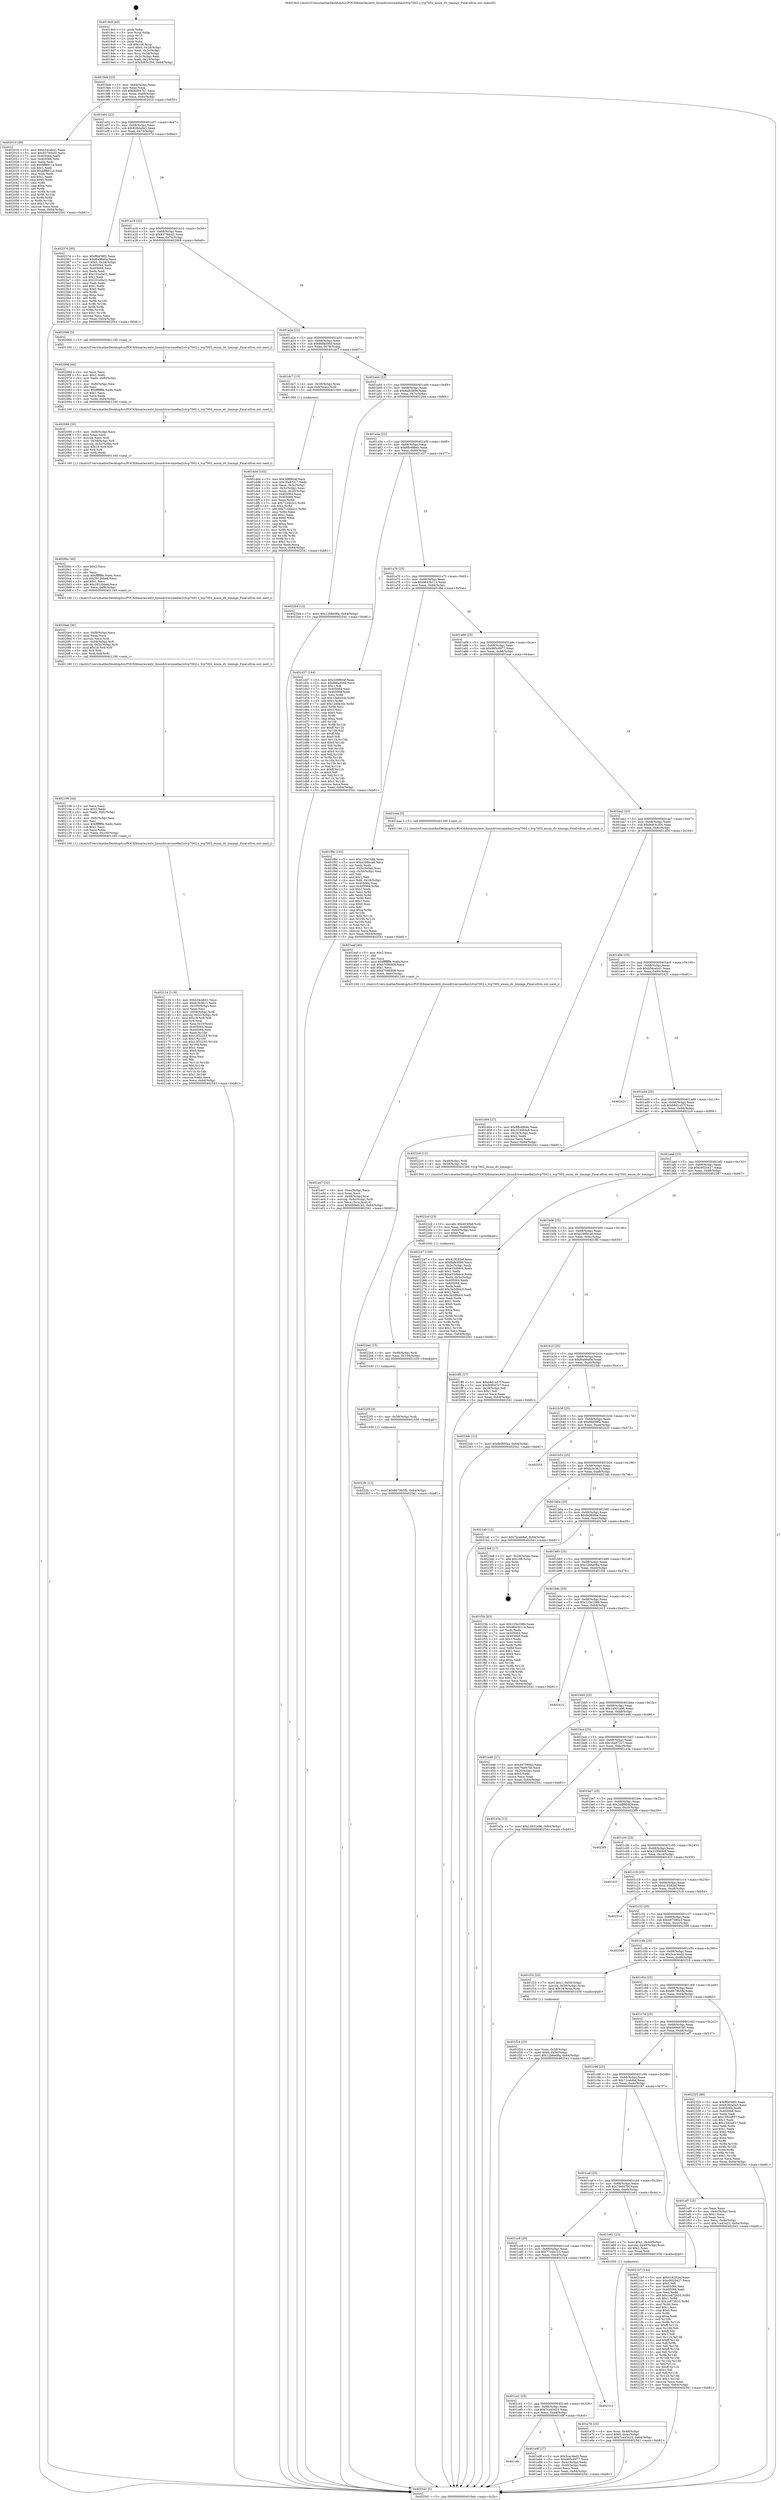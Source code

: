 digraph "0x4019c0" {
  label = "0x4019c0 (/mnt/c/Users/mathe/Desktop/tcc/POCII/binaries/extr_linuxdriversmediai2ctvp7002.c_tvp7002_enum_dv_timings_Final-ollvm.out::main(0))"
  labelloc = "t"
  node[shape=record]

  Entry [label="",width=0.3,height=0.3,shape=circle,fillcolor=black,style=filled]
  "0x4019eb" [label="{
     0x4019eb [23]\l
     | [instrs]\l
     &nbsp;&nbsp;0x4019eb \<+3\>: mov -0x64(%rbp),%eax\l
     &nbsp;&nbsp;0x4019ee \<+2\>: mov %eax,%ecx\l
     &nbsp;&nbsp;0x4019f0 \<+6\>: sub $0x80f047a7,%ecx\l
     &nbsp;&nbsp;0x4019f6 \<+3\>: mov %eax,-0x68(%rbp)\l
     &nbsp;&nbsp;0x4019f9 \<+3\>: mov %ecx,-0x6c(%rbp)\l
     &nbsp;&nbsp;0x4019fc \<+6\>: je 0000000000402010 \<main+0x650\>\l
  }"]
  "0x402010" [label="{
     0x402010 [88]\l
     | [instrs]\l
     &nbsp;&nbsp;0x402010 \<+5\>: mov $0xb34ceb41,%eax\l
     &nbsp;&nbsp;0x402015 \<+5\>: mov $0x8379dcd2,%ecx\l
     &nbsp;&nbsp;0x40201a \<+7\>: mov 0x405064,%edx\l
     &nbsp;&nbsp;0x402021 \<+7\>: mov 0x405068,%esi\l
     &nbsp;&nbsp;0x402028 \<+2\>: mov %edx,%edi\l
     &nbsp;&nbsp;0x40202a \<+6\>: sub $0xbff8911e,%edi\l
     &nbsp;&nbsp;0x402030 \<+3\>: sub $0x1,%edi\l
     &nbsp;&nbsp;0x402033 \<+6\>: add $0xbff8911e,%edi\l
     &nbsp;&nbsp;0x402039 \<+3\>: imul %edi,%edx\l
     &nbsp;&nbsp;0x40203c \<+3\>: and $0x1,%edx\l
     &nbsp;&nbsp;0x40203f \<+3\>: cmp $0x0,%edx\l
     &nbsp;&nbsp;0x402042 \<+4\>: sete %r8b\l
     &nbsp;&nbsp;0x402046 \<+3\>: cmp $0xa,%esi\l
     &nbsp;&nbsp;0x402049 \<+4\>: setl %r9b\l
     &nbsp;&nbsp;0x40204d \<+3\>: mov %r8b,%r10b\l
     &nbsp;&nbsp;0x402050 \<+3\>: and %r9b,%r10b\l
     &nbsp;&nbsp;0x402053 \<+3\>: xor %r9b,%r8b\l
     &nbsp;&nbsp;0x402056 \<+3\>: or %r8b,%r10b\l
     &nbsp;&nbsp;0x402059 \<+4\>: test $0x1,%r10b\l
     &nbsp;&nbsp;0x40205d \<+3\>: cmovne %ecx,%eax\l
     &nbsp;&nbsp;0x402060 \<+3\>: mov %eax,-0x64(%rbp)\l
     &nbsp;&nbsp;0x402063 \<+5\>: jmp 0000000000402541 \<main+0xb81\>\l
  }"]
  "0x401a02" [label="{
     0x401a02 [22]\l
     | [instrs]\l
     &nbsp;&nbsp;0x401a02 \<+5\>: jmp 0000000000401a07 \<main+0x47\>\l
     &nbsp;&nbsp;0x401a07 \<+3\>: mov -0x68(%rbp),%eax\l
     &nbsp;&nbsp;0x401a0a \<+5\>: sub $0x828da0e3,%eax\l
     &nbsp;&nbsp;0x401a0f \<+3\>: mov %eax,-0x70(%rbp)\l
     &nbsp;&nbsp;0x401a12 \<+6\>: je 000000000040237d \<main+0x9bd\>\l
  }"]
  Exit [label="",width=0.3,height=0.3,shape=circle,fillcolor=black,style=filled,peripheries=2]
  "0x40237d" [label="{
     0x40237d [95]\l
     | [instrs]\l
     &nbsp;&nbsp;0x40237d \<+5\>: mov $0xf6bf38f2,%eax\l
     &nbsp;&nbsp;0x402382 \<+5\>: mov $0xf6a98a0a,%ecx\l
     &nbsp;&nbsp;0x402387 \<+7\>: movl $0x0,-0x28(%rbp)\l
     &nbsp;&nbsp;0x40238e \<+7\>: mov 0x405064,%edx\l
     &nbsp;&nbsp;0x402395 \<+7\>: mov 0x405068,%esi\l
     &nbsp;&nbsp;0x40239c \<+2\>: mov %edx,%edi\l
     &nbsp;&nbsp;0x40239e \<+6\>: add $0x101e0a31,%edi\l
     &nbsp;&nbsp;0x4023a4 \<+3\>: sub $0x1,%edi\l
     &nbsp;&nbsp;0x4023a7 \<+6\>: sub $0x101e0a31,%edi\l
     &nbsp;&nbsp;0x4023ad \<+3\>: imul %edi,%edx\l
     &nbsp;&nbsp;0x4023b0 \<+3\>: and $0x1,%edx\l
     &nbsp;&nbsp;0x4023b3 \<+3\>: cmp $0x0,%edx\l
     &nbsp;&nbsp;0x4023b6 \<+4\>: sete %r8b\l
     &nbsp;&nbsp;0x4023ba \<+3\>: cmp $0xa,%esi\l
     &nbsp;&nbsp;0x4023bd \<+4\>: setl %r9b\l
     &nbsp;&nbsp;0x4023c1 \<+3\>: mov %r8b,%r10b\l
     &nbsp;&nbsp;0x4023c4 \<+3\>: and %r9b,%r10b\l
     &nbsp;&nbsp;0x4023c7 \<+3\>: xor %r9b,%r8b\l
     &nbsp;&nbsp;0x4023ca \<+3\>: or %r8b,%r10b\l
     &nbsp;&nbsp;0x4023cd \<+4\>: test $0x1,%r10b\l
     &nbsp;&nbsp;0x4023d1 \<+3\>: cmovne %ecx,%eax\l
     &nbsp;&nbsp;0x4023d4 \<+3\>: mov %eax,-0x64(%rbp)\l
     &nbsp;&nbsp;0x4023d7 \<+5\>: jmp 0000000000402541 \<main+0xb81\>\l
  }"]
  "0x401a18" [label="{
     0x401a18 [22]\l
     | [instrs]\l
     &nbsp;&nbsp;0x401a18 \<+5\>: jmp 0000000000401a1d \<main+0x5d\>\l
     &nbsp;&nbsp;0x401a1d \<+3\>: mov -0x68(%rbp),%eax\l
     &nbsp;&nbsp;0x401a20 \<+5\>: sub $0x8379dcd2,%eax\l
     &nbsp;&nbsp;0x401a25 \<+3\>: mov %eax,-0x74(%rbp)\l
     &nbsp;&nbsp;0x401a28 \<+6\>: je 0000000000402068 \<main+0x6a8\>\l
  }"]
  "0x4022fc" [label="{
     0x4022fc [12]\l
     | [instrs]\l
     &nbsp;&nbsp;0x4022fc \<+7\>: movl $0x6079b5fb,-0x64(%rbp)\l
     &nbsp;&nbsp;0x402303 \<+5\>: jmp 0000000000402541 \<main+0xb81\>\l
  }"]
  "0x402068" [label="{
     0x402068 [5]\l
     | [instrs]\l
     &nbsp;&nbsp;0x402068 \<+5\>: call 0000000000401160 \<next_i\>\l
     | [calls]\l
     &nbsp;&nbsp;0x401160 \{1\} (/mnt/c/Users/mathe/Desktop/tcc/POCII/binaries/extr_linuxdriversmediai2ctvp7002.c_tvp7002_enum_dv_timings_Final-ollvm.out::next_i)\l
  }"]
  "0x401a2e" [label="{
     0x401a2e [22]\l
     | [instrs]\l
     &nbsp;&nbsp;0x401a2e \<+5\>: jmp 0000000000401a33 \<main+0x73\>\l
     &nbsp;&nbsp;0x401a33 \<+3\>: mov -0x68(%rbp),%eax\l
     &nbsp;&nbsp;0x401a36 \<+5\>: sub $0x86fad56d,%eax\l
     &nbsp;&nbsp;0x401a3b \<+3\>: mov %eax,-0x78(%rbp)\l
     &nbsp;&nbsp;0x401a3e \<+6\>: je 0000000000401dc7 \<main+0x407\>\l
  }"]
  "0x4022f3" [label="{
     0x4022f3 [9]\l
     | [instrs]\l
     &nbsp;&nbsp;0x4022f3 \<+4\>: mov -0x58(%rbp),%rdi\l
     &nbsp;&nbsp;0x4022f7 \<+5\>: call 0000000000401030 \<free@plt\>\l
     | [calls]\l
     &nbsp;&nbsp;0x401030 \{1\} (unknown)\l
  }"]
  "0x401dc7" [label="{
     0x401dc7 [13]\l
     | [instrs]\l
     &nbsp;&nbsp;0x401dc7 \<+4\>: mov -0x38(%rbp),%rax\l
     &nbsp;&nbsp;0x401dcb \<+4\>: mov 0x8(%rax),%rdi\l
     &nbsp;&nbsp;0x401dcf \<+5\>: call 0000000000401060 \<atoi@plt\>\l
     | [calls]\l
     &nbsp;&nbsp;0x401060 \{1\} (unknown)\l
  }"]
  "0x401a44" [label="{
     0x401a44 [22]\l
     | [instrs]\l
     &nbsp;&nbsp;0x401a44 \<+5\>: jmp 0000000000401a49 \<main+0x89\>\l
     &nbsp;&nbsp;0x401a49 \<+3\>: mov -0x68(%rbp),%eax\l
     &nbsp;&nbsp;0x401a4c \<+5\>: sub $0x8afe3896,%eax\l
     &nbsp;&nbsp;0x401a51 \<+3\>: mov %eax,-0x7c(%rbp)\l
     &nbsp;&nbsp;0x401a54 \<+6\>: je 00000000004022b4 \<main+0x8f4\>\l
  }"]
  "0x4022e4" [label="{
     0x4022e4 [15]\l
     | [instrs]\l
     &nbsp;&nbsp;0x4022e4 \<+4\>: mov -0x48(%rbp),%rdi\l
     &nbsp;&nbsp;0x4022e8 \<+6\>: mov %eax,-0x104(%rbp)\l
     &nbsp;&nbsp;0x4022ee \<+5\>: call 0000000000401030 \<free@plt\>\l
     | [calls]\l
     &nbsp;&nbsp;0x401030 \{1\} (unknown)\l
  }"]
  "0x4022b4" [label="{
     0x4022b4 [12]\l
     | [instrs]\l
     &nbsp;&nbsp;0x4022b4 \<+7\>: movl $0x12b6e08a,-0x64(%rbp)\l
     &nbsp;&nbsp;0x4022bb \<+5\>: jmp 0000000000402541 \<main+0xb81\>\l
  }"]
  "0x401a5a" [label="{
     0x401a5a [22]\l
     | [instrs]\l
     &nbsp;&nbsp;0x401a5a \<+5\>: jmp 0000000000401a5f \<main+0x9f\>\l
     &nbsp;&nbsp;0x401a5f \<+3\>: mov -0x68(%rbp),%eax\l
     &nbsp;&nbsp;0x401a62 \<+5\>: sub $0x8fb486eb,%eax\l
     &nbsp;&nbsp;0x401a67 \<+3\>: mov %eax,-0x80(%rbp)\l
     &nbsp;&nbsp;0x401a6a \<+6\>: je 0000000000401d37 \<main+0x377\>\l
  }"]
  "0x4022cd" [label="{
     0x4022cd [23]\l
     | [instrs]\l
     &nbsp;&nbsp;0x4022cd \<+10\>: movabs $0x4030b6,%rdi\l
     &nbsp;&nbsp;0x4022d7 \<+3\>: mov %eax,-0x60(%rbp)\l
     &nbsp;&nbsp;0x4022da \<+3\>: mov -0x60(%rbp),%esi\l
     &nbsp;&nbsp;0x4022dd \<+2\>: mov $0x0,%al\l
     &nbsp;&nbsp;0x4022df \<+5\>: call 0000000000401040 \<printf@plt\>\l
     | [calls]\l
     &nbsp;&nbsp;0x401040 \{1\} (unknown)\l
  }"]
  "0x401d37" [label="{
     0x401d37 [144]\l
     | [instrs]\l
     &nbsp;&nbsp;0x401d37 \<+5\>: mov $0x2d8f804f,%eax\l
     &nbsp;&nbsp;0x401d3c \<+5\>: mov $0x86fad56d,%ecx\l
     &nbsp;&nbsp;0x401d41 \<+2\>: mov $0x1,%dl\l
     &nbsp;&nbsp;0x401d43 \<+7\>: mov 0x405064,%esi\l
     &nbsp;&nbsp;0x401d4a \<+7\>: mov 0x405068,%edi\l
     &nbsp;&nbsp;0x401d51 \<+3\>: mov %esi,%r8d\l
     &nbsp;&nbsp;0x401d54 \<+7\>: sub $0x12e8a3cb,%r8d\l
     &nbsp;&nbsp;0x401d5b \<+4\>: sub $0x1,%r8d\l
     &nbsp;&nbsp;0x401d5f \<+7\>: add $0x12e8a3cb,%r8d\l
     &nbsp;&nbsp;0x401d66 \<+4\>: imul %r8d,%esi\l
     &nbsp;&nbsp;0x401d6a \<+3\>: and $0x1,%esi\l
     &nbsp;&nbsp;0x401d6d \<+3\>: cmp $0x0,%esi\l
     &nbsp;&nbsp;0x401d70 \<+4\>: sete %r9b\l
     &nbsp;&nbsp;0x401d74 \<+3\>: cmp $0xa,%edi\l
     &nbsp;&nbsp;0x401d77 \<+4\>: setl %r10b\l
     &nbsp;&nbsp;0x401d7b \<+3\>: mov %r9b,%r11b\l
     &nbsp;&nbsp;0x401d7e \<+4\>: xor $0xff,%r11b\l
     &nbsp;&nbsp;0x401d82 \<+3\>: mov %r10b,%bl\l
     &nbsp;&nbsp;0x401d85 \<+3\>: xor $0xff,%bl\l
     &nbsp;&nbsp;0x401d88 \<+3\>: xor $0x0,%dl\l
     &nbsp;&nbsp;0x401d8b \<+3\>: mov %r11b,%r14b\l
     &nbsp;&nbsp;0x401d8e \<+4\>: and $0x0,%r14b\l
     &nbsp;&nbsp;0x401d92 \<+3\>: and %dl,%r9b\l
     &nbsp;&nbsp;0x401d95 \<+3\>: mov %bl,%r15b\l
     &nbsp;&nbsp;0x401d98 \<+4\>: and $0x0,%r15b\l
     &nbsp;&nbsp;0x401d9c \<+3\>: and %dl,%r10b\l
     &nbsp;&nbsp;0x401d9f \<+3\>: or %r9b,%r14b\l
     &nbsp;&nbsp;0x401da2 \<+3\>: or %r10b,%r15b\l
     &nbsp;&nbsp;0x401da5 \<+3\>: xor %r15b,%r14b\l
     &nbsp;&nbsp;0x401da8 \<+3\>: or %bl,%r11b\l
     &nbsp;&nbsp;0x401dab \<+4\>: xor $0xff,%r11b\l
     &nbsp;&nbsp;0x401daf \<+3\>: or $0x0,%dl\l
     &nbsp;&nbsp;0x401db2 \<+3\>: and %dl,%r11b\l
     &nbsp;&nbsp;0x401db5 \<+3\>: or %r11b,%r14b\l
     &nbsp;&nbsp;0x401db8 \<+4\>: test $0x1,%r14b\l
     &nbsp;&nbsp;0x401dbc \<+3\>: cmovne %ecx,%eax\l
     &nbsp;&nbsp;0x401dbf \<+3\>: mov %eax,-0x64(%rbp)\l
     &nbsp;&nbsp;0x401dc2 \<+5\>: jmp 0000000000402541 \<main+0xb81\>\l
  }"]
  "0x401a70" [label="{
     0x401a70 [25]\l
     | [instrs]\l
     &nbsp;&nbsp;0x401a70 \<+5\>: jmp 0000000000401a75 \<main+0xb5\>\l
     &nbsp;&nbsp;0x401a75 \<+3\>: mov -0x68(%rbp),%eax\l
     &nbsp;&nbsp;0x401a78 \<+5\>: sub $0x9643b114,%eax\l
     &nbsp;&nbsp;0x401a7d \<+6\>: mov %eax,-0x84(%rbp)\l
     &nbsp;&nbsp;0x401a83 \<+6\>: je 0000000000401f8e \<main+0x5ce\>\l
  }"]
  "0x402134" [label="{
     0x402134 [119]\l
     | [instrs]\l
     &nbsp;&nbsp;0x402134 \<+5\>: mov $0xb34ceb41,%ecx\l
     &nbsp;&nbsp;0x402139 \<+5\>: mov $0xfc3e3613,%edx\l
     &nbsp;&nbsp;0x40213e \<+6\>: mov -0x100(%rbp),%esi\l
     &nbsp;&nbsp;0x402144 \<+3\>: imul %eax,%esi\l
     &nbsp;&nbsp;0x402147 \<+4\>: mov -0x58(%rbp),%rdi\l
     &nbsp;&nbsp;0x40214b \<+4\>: movslq -0x5c(%rbp),%r8\l
     &nbsp;&nbsp;0x40214f \<+4\>: imul $0x18,%r8,%r8\l
     &nbsp;&nbsp;0x402153 \<+3\>: add %r8,%rdi\l
     &nbsp;&nbsp;0x402156 \<+3\>: mov %esi,0x10(%rdi)\l
     &nbsp;&nbsp;0x402159 \<+7\>: mov 0x405064,%eax\l
     &nbsp;&nbsp;0x402160 \<+7\>: mov 0x405068,%esi\l
     &nbsp;&nbsp;0x402167 \<+3\>: mov %eax,%r10d\l
     &nbsp;&nbsp;0x40216a \<+7\>: add $0x13f32253,%r10d\l
     &nbsp;&nbsp;0x402171 \<+4\>: sub $0x1,%r10d\l
     &nbsp;&nbsp;0x402175 \<+7\>: sub $0x13f32253,%r10d\l
     &nbsp;&nbsp;0x40217c \<+4\>: imul %r10d,%eax\l
     &nbsp;&nbsp;0x402180 \<+3\>: and $0x1,%eax\l
     &nbsp;&nbsp;0x402183 \<+3\>: cmp $0x0,%eax\l
     &nbsp;&nbsp;0x402186 \<+4\>: sete %r11b\l
     &nbsp;&nbsp;0x40218a \<+3\>: cmp $0xa,%esi\l
     &nbsp;&nbsp;0x40218d \<+3\>: setl %bl\l
     &nbsp;&nbsp;0x402190 \<+3\>: mov %r11b,%r14b\l
     &nbsp;&nbsp;0x402193 \<+3\>: and %bl,%r14b\l
     &nbsp;&nbsp;0x402196 \<+3\>: xor %bl,%r11b\l
     &nbsp;&nbsp;0x402199 \<+3\>: or %r11b,%r14b\l
     &nbsp;&nbsp;0x40219c \<+4\>: test $0x1,%r14b\l
     &nbsp;&nbsp;0x4021a0 \<+3\>: cmovne %edx,%ecx\l
     &nbsp;&nbsp;0x4021a3 \<+3\>: mov %ecx,-0x64(%rbp)\l
     &nbsp;&nbsp;0x4021a6 \<+5\>: jmp 0000000000402541 \<main+0xb81\>\l
  }"]
  "0x401f8e" [label="{
     0x401f8e [103]\l
     | [instrs]\l
     &nbsp;&nbsp;0x401f8e \<+5\>: mov $0x133e108b,%eax\l
     &nbsp;&nbsp;0x401f93 \<+5\>: mov $0xe298bca6,%ecx\l
     &nbsp;&nbsp;0x401f98 \<+2\>: xor %edx,%edx\l
     &nbsp;&nbsp;0x401f9a \<+3\>: mov -0x5c(%rbp),%esi\l
     &nbsp;&nbsp;0x401f9d \<+3\>: cmp -0x50(%rbp),%esi\l
     &nbsp;&nbsp;0x401fa0 \<+4\>: setl %dil\l
     &nbsp;&nbsp;0x401fa4 \<+4\>: and $0x1,%dil\l
     &nbsp;&nbsp;0x401fa8 \<+4\>: mov %dil,-0x19(%rbp)\l
     &nbsp;&nbsp;0x401fac \<+7\>: mov 0x405064,%esi\l
     &nbsp;&nbsp;0x401fb3 \<+8\>: mov 0x405068,%r8d\l
     &nbsp;&nbsp;0x401fbb \<+3\>: sub $0x1,%edx\l
     &nbsp;&nbsp;0x401fbe \<+3\>: mov %esi,%r9d\l
     &nbsp;&nbsp;0x401fc1 \<+3\>: add %edx,%r9d\l
     &nbsp;&nbsp;0x401fc4 \<+4\>: imul %r9d,%esi\l
     &nbsp;&nbsp;0x401fc8 \<+3\>: and $0x1,%esi\l
     &nbsp;&nbsp;0x401fcb \<+3\>: cmp $0x0,%esi\l
     &nbsp;&nbsp;0x401fce \<+4\>: sete %dil\l
     &nbsp;&nbsp;0x401fd2 \<+4\>: cmp $0xa,%r8d\l
     &nbsp;&nbsp;0x401fd6 \<+4\>: setl %r10b\l
     &nbsp;&nbsp;0x401fda \<+3\>: mov %dil,%r11b\l
     &nbsp;&nbsp;0x401fdd \<+3\>: and %r10b,%r11b\l
     &nbsp;&nbsp;0x401fe0 \<+3\>: xor %r10b,%dil\l
     &nbsp;&nbsp;0x401fe3 \<+3\>: or %dil,%r11b\l
     &nbsp;&nbsp;0x401fe6 \<+4\>: test $0x1,%r11b\l
     &nbsp;&nbsp;0x401fea \<+3\>: cmovne %ecx,%eax\l
     &nbsp;&nbsp;0x401fed \<+3\>: mov %eax,-0x64(%rbp)\l
     &nbsp;&nbsp;0x401ff0 \<+5\>: jmp 0000000000402541 \<main+0xb81\>\l
  }"]
  "0x401a89" [label="{
     0x401a89 [25]\l
     | [instrs]\l
     &nbsp;&nbsp;0x401a89 \<+5\>: jmp 0000000000401a8e \<main+0xce\>\l
     &nbsp;&nbsp;0x401a8e \<+3\>: mov -0x68(%rbp),%eax\l
     &nbsp;&nbsp;0x401a91 \<+5\>: sub $0x995c8977,%eax\l
     &nbsp;&nbsp;0x401a96 \<+6\>: mov %eax,-0x88(%rbp)\l
     &nbsp;&nbsp;0x401a9c \<+6\>: je 0000000000401eaa \<main+0x4ea\>\l
  }"]
  "0x402108" [label="{
     0x402108 [44]\l
     | [instrs]\l
     &nbsp;&nbsp;0x402108 \<+2\>: xor %ecx,%ecx\l
     &nbsp;&nbsp;0x40210a \<+5\>: mov $0x2,%edx\l
     &nbsp;&nbsp;0x40210f \<+6\>: mov %edx,-0xfc(%rbp)\l
     &nbsp;&nbsp;0x402115 \<+1\>: cltd\l
     &nbsp;&nbsp;0x402116 \<+6\>: mov -0xfc(%rbp),%esi\l
     &nbsp;&nbsp;0x40211c \<+2\>: idiv %esi\l
     &nbsp;&nbsp;0x40211e \<+6\>: imul $0xfffffffe,%edx,%edx\l
     &nbsp;&nbsp;0x402124 \<+3\>: sub $0x1,%ecx\l
     &nbsp;&nbsp;0x402127 \<+2\>: sub %ecx,%edx\l
     &nbsp;&nbsp;0x402129 \<+6\>: mov %edx,-0x100(%rbp)\l
     &nbsp;&nbsp;0x40212f \<+5\>: call 0000000000401160 \<next_i\>\l
     | [calls]\l
     &nbsp;&nbsp;0x401160 \{1\} (/mnt/c/Users/mathe/Desktop/tcc/POCII/binaries/extr_linuxdriversmediai2ctvp7002.c_tvp7002_enum_dv_timings_Final-ollvm.out::next_i)\l
  }"]
  "0x401eaa" [label="{
     0x401eaa [5]\l
     | [instrs]\l
     &nbsp;&nbsp;0x401eaa \<+5\>: call 0000000000401160 \<next_i\>\l
     | [calls]\l
     &nbsp;&nbsp;0x401160 \{1\} (/mnt/c/Users/mathe/Desktop/tcc/POCII/binaries/extr_linuxdriversmediai2ctvp7002.c_tvp7002_enum_dv_timings_Final-ollvm.out::next_i)\l
  }"]
  "0x401aa2" [label="{
     0x401aa2 [25]\l
     | [instrs]\l
     &nbsp;&nbsp;0x401aa2 \<+5\>: jmp 0000000000401aa7 \<main+0xe7\>\l
     &nbsp;&nbsp;0x401aa7 \<+3\>: mov -0x68(%rbp),%eax\l
     &nbsp;&nbsp;0x401aaa \<+5\>: sub $0x9d63c204,%eax\l
     &nbsp;&nbsp;0x401aaf \<+6\>: mov %eax,-0x8c(%rbp)\l
     &nbsp;&nbsp;0x401ab5 \<+6\>: je 0000000000401d04 \<main+0x344\>\l
  }"]
  "0x4020e4" [label="{
     0x4020e4 [36]\l
     | [instrs]\l
     &nbsp;&nbsp;0x4020e4 \<+6\>: mov -0xf8(%rbp),%ecx\l
     &nbsp;&nbsp;0x4020ea \<+3\>: imul %eax,%ecx\l
     &nbsp;&nbsp;0x4020ed \<+3\>: movslq %ecx,%rdi\l
     &nbsp;&nbsp;0x4020f0 \<+4\>: mov -0x58(%rbp),%r8\l
     &nbsp;&nbsp;0x4020f4 \<+4\>: movslq -0x5c(%rbp),%r9\l
     &nbsp;&nbsp;0x4020f8 \<+4\>: imul $0x18,%r9,%r9\l
     &nbsp;&nbsp;0x4020fc \<+3\>: add %r9,%r8\l
     &nbsp;&nbsp;0x4020ff \<+4\>: mov %rdi,0x8(%r8)\l
     &nbsp;&nbsp;0x402103 \<+5\>: call 0000000000401160 \<next_i\>\l
     | [calls]\l
     &nbsp;&nbsp;0x401160 \{1\} (/mnt/c/Users/mathe/Desktop/tcc/POCII/binaries/extr_linuxdriversmediai2ctvp7002.c_tvp7002_enum_dv_timings_Final-ollvm.out::next_i)\l
  }"]
  "0x401d04" [label="{
     0x401d04 [27]\l
     | [instrs]\l
     &nbsp;&nbsp;0x401d04 \<+5\>: mov $0x8fb486eb,%eax\l
     &nbsp;&nbsp;0x401d09 \<+5\>: mov $0x333060c8,%ecx\l
     &nbsp;&nbsp;0x401d0e \<+3\>: mov -0x24(%rbp),%edx\l
     &nbsp;&nbsp;0x401d11 \<+3\>: cmp $0x2,%edx\l
     &nbsp;&nbsp;0x401d14 \<+3\>: cmovne %ecx,%eax\l
     &nbsp;&nbsp;0x401d17 \<+3\>: mov %eax,-0x64(%rbp)\l
     &nbsp;&nbsp;0x401d1a \<+5\>: jmp 0000000000402541 \<main+0xb81\>\l
  }"]
  "0x401abb" [label="{
     0x401abb [25]\l
     | [instrs]\l
     &nbsp;&nbsp;0x401abb \<+5\>: jmp 0000000000401ac0 \<main+0x100\>\l
     &nbsp;&nbsp;0x401ac0 \<+3\>: mov -0x68(%rbp),%eax\l
     &nbsp;&nbsp;0x401ac3 \<+5\>: sub $0xb34ceb41,%eax\l
     &nbsp;&nbsp;0x401ac8 \<+6\>: mov %eax,-0x90(%rbp)\l
     &nbsp;&nbsp;0x401ace \<+6\>: je 0000000000402421 \<main+0xa61\>\l
  }"]
  "0x402541" [label="{
     0x402541 [5]\l
     | [instrs]\l
     &nbsp;&nbsp;0x402541 \<+5\>: jmp 00000000004019eb \<main+0x2b\>\l
  }"]
  "0x4019c0" [label="{
     0x4019c0 [43]\l
     | [instrs]\l
     &nbsp;&nbsp;0x4019c0 \<+1\>: push %rbp\l
     &nbsp;&nbsp;0x4019c1 \<+3\>: mov %rsp,%rbp\l
     &nbsp;&nbsp;0x4019c4 \<+2\>: push %r15\l
     &nbsp;&nbsp;0x4019c6 \<+2\>: push %r14\l
     &nbsp;&nbsp;0x4019c8 \<+1\>: push %rbx\l
     &nbsp;&nbsp;0x4019c9 \<+7\>: sub $0x108,%rsp\l
     &nbsp;&nbsp;0x4019d0 \<+7\>: movl $0x0,-0x28(%rbp)\l
     &nbsp;&nbsp;0x4019d7 \<+3\>: mov %edi,-0x2c(%rbp)\l
     &nbsp;&nbsp;0x4019da \<+4\>: mov %rsi,-0x38(%rbp)\l
     &nbsp;&nbsp;0x4019de \<+3\>: mov -0x2c(%rbp),%edi\l
     &nbsp;&nbsp;0x4019e1 \<+3\>: mov %edi,-0x24(%rbp)\l
     &nbsp;&nbsp;0x4019e4 \<+7\>: movl $0x9d63c204,-0x64(%rbp)\l
  }"]
  "0x401dd4" [label="{
     0x401dd4 [102]\l
     | [instrs]\l
     &nbsp;&nbsp;0x401dd4 \<+5\>: mov $0x2d8f804f,%ecx\l
     &nbsp;&nbsp;0x401dd9 \<+5\>: mov $0x16a872c7,%edx\l
     &nbsp;&nbsp;0x401dde \<+3\>: mov %eax,-0x3c(%rbp)\l
     &nbsp;&nbsp;0x401de1 \<+3\>: mov -0x3c(%rbp),%eax\l
     &nbsp;&nbsp;0x401de4 \<+3\>: mov %eax,-0x20(%rbp)\l
     &nbsp;&nbsp;0x401de7 \<+7\>: mov 0x405064,%eax\l
     &nbsp;&nbsp;0x401dee \<+7\>: mov 0x405068,%esi\l
     &nbsp;&nbsp;0x401df5 \<+3\>: mov %eax,%r8d\l
     &nbsp;&nbsp;0x401df8 \<+7\>: sub $0x7144b2c1,%r8d\l
     &nbsp;&nbsp;0x401dff \<+4\>: sub $0x1,%r8d\l
     &nbsp;&nbsp;0x401e03 \<+7\>: add $0x7144b2c1,%r8d\l
     &nbsp;&nbsp;0x401e0a \<+4\>: imul %r8d,%eax\l
     &nbsp;&nbsp;0x401e0e \<+3\>: and $0x1,%eax\l
     &nbsp;&nbsp;0x401e11 \<+3\>: cmp $0x0,%eax\l
     &nbsp;&nbsp;0x401e14 \<+4\>: sete %r9b\l
     &nbsp;&nbsp;0x401e18 \<+3\>: cmp $0xa,%esi\l
     &nbsp;&nbsp;0x401e1b \<+4\>: setl %r10b\l
     &nbsp;&nbsp;0x401e1f \<+3\>: mov %r9b,%r11b\l
     &nbsp;&nbsp;0x401e22 \<+3\>: and %r10b,%r11b\l
     &nbsp;&nbsp;0x401e25 \<+3\>: xor %r10b,%r9b\l
     &nbsp;&nbsp;0x401e28 \<+3\>: or %r9b,%r11b\l
     &nbsp;&nbsp;0x401e2b \<+4\>: test $0x1,%r11b\l
     &nbsp;&nbsp;0x401e2f \<+3\>: cmovne %edx,%ecx\l
     &nbsp;&nbsp;0x401e32 \<+3\>: mov %ecx,-0x64(%rbp)\l
     &nbsp;&nbsp;0x401e35 \<+5\>: jmp 0000000000402541 \<main+0xb81\>\l
  }"]
  "0x4020bc" [label="{
     0x4020bc [40]\l
     | [instrs]\l
     &nbsp;&nbsp;0x4020bc \<+5\>: mov $0x2,%ecx\l
     &nbsp;&nbsp;0x4020c1 \<+1\>: cltd\l
     &nbsp;&nbsp;0x4020c2 \<+2\>: idiv %ecx\l
     &nbsp;&nbsp;0x4020c4 \<+6\>: imul $0xfffffffe,%edx,%ecx\l
     &nbsp;&nbsp;0x4020ca \<+6\>: sub $0x2912bbe6,%ecx\l
     &nbsp;&nbsp;0x4020d0 \<+3\>: add $0x1,%ecx\l
     &nbsp;&nbsp;0x4020d3 \<+6\>: add $0x2912bbe6,%ecx\l
     &nbsp;&nbsp;0x4020d9 \<+6\>: mov %ecx,-0xf8(%rbp)\l
     &nbsp;&nbsp;0x4020df \<+5\>: call 0000000000401160 \<next_i\>\l
     | [calls]\l
     &nbsp;&nbsp;0x401160 \{1\} (/mnt/c/Users/mathe/Desktop/tcc/POCII/binaries/extr_linuxdriversmediai2ctvp7002.c_tvp7002_enum_dv_timings_Final-ollvm.out::next_i)\l
  }"]
  "0x402421" [label="{
     0x402421\l
  }", style=dashed]
  "0x401ad4" [label="{
     0x401ad4 [25]\l
     | [instrs]\l
     &nbsp;&nbsp;0x401ad4 \<+5\>: jmp 0000000000401ad9 \<main+0x119\>\l
     &nbsp;&nbsp;0x401ad9 \<+3\>: mov -0x68(%rbp),%eax\l
     &nbsp;&nbsp;0x401adc \<+5\>: sub $0xb8d1a57f,%eax\l
     &nbsp;&nbsp;0x401ae1 \<+6\>: mov %eax,-0x94(%rbp)\l
     &nbsp;&nbsp;0x401ae7 \<+6\>: je 00000000004022c0 \<main+0x900\>\l
  }"]
  "0x402099" [label="{
     0x402099 [35]\l
     | [instrs]\l
     &nbsp;&nbsp;0x402099 \<+6\>: mov -0xf4(%rbp),%ecx\l
     &nbsp;&nbsp;0x40209f \<+3\>: imul %eax,%ecx\l
     &nbsp;&nbsp;0x4020a2 \<+3\>: movslq %ecx,%rdi\l
     &nbsp;&nbsp;0x4020a5 \<+4\>: mov -0x58(%rbp),%r8\l
     &nbsp;&nbsp;0x4020a9 \<+4\>: movslq -0x5c(%rbp),%r9\l
     &nbsp;&nbsp;0x4020ad \<+4\>: imul $0x18,%r9,%r9\l
     &nbsp;&nbsp;0x4020b1 \<+3\>: add %r9,%r8\l
     &nbsp;&nbsp;0x4020b4 \<+3\>: mov %rdi,(%r8)\l
     &nbsp;&nbsp;0x4020b7 \<+5\>: call 0000000000401160 \<next_i\>\l
     | [calls]\l
     &nbsp;&nbsp;0x401160 \{1\} (/mnt/c/Users/mathe/Desktop/tcc/POCII/binaries/extr_linuxdriversmediai2ctvp7002.c_tvp7002_enum_dv_timings_Final-ollvm.out::next_i)\l
  }"]
  "0x4022c0" [label="{
     0x4022c0 [13]\l
     | [instrs]\l
     &nbsp;&nbsp;0x4022c0 \<+4\>: mov -0x48(%rbp),%rdi\l
     &nbsp;&nbsp;0x4022c4 \<+4\>: mov -0x58(%rbp),%rsi\l
     &nbsp;&nbsp;0x4022c8 \<+5\>: call 0000000000401560 \<tvp7002_enum_dv_timings\>\l
     | [calls]\l
     &nbsp;&nbsp;0x401560 \{1\} (/mnt/c/Users/mathe/Desktop/tcc/POCII/binaries/extr_linuxdriversmediai2ctvp7002.c_tvp7002_enum_dv_timings_Final-ollvm.out::tvp7002_enum_dv_timings)\l
  }"]
  "0x401aed" [label="{
     0x401aed [25]\l
     | [instrs]\l
     &nbsp;&nbsp;0x401aed \<+5\>: jmp 0000000000401af2 \<main+0x132\>\l
     &nbsp;&nbsp;0x401af2 \<+3\>: mov -0x68(%rbp),%eax\l
     &nbsp;&nbsp;0x401af5 \<+5\>: sub $0xc9020427,%eax\l
     &nbsp;&nbsp;0x401afa \<+6\>: mov %eax,-0x98(%rbp)\l
     &nbsp;&nbsp;0x401b00 \<+6\>: je 0000000000402247 \<main+0x887\>\l
  }"]
  "0x40206d" [label="{
     0x40206d [44]\l
     | [instrs]\l
     &nbsp;&nbsp;0x40206d \<+2\>: xor %ecx,%ecx\l
     &nbsp;&nbsp;0x40206f \<+5\>: mov $0x2,%edx\l
     &nbsp;&nbsp;0x402074 \<+6\>: mov %edx,-0xf0(%rbp)\l
     &nbsp;&nbsp;0x40207a \<+1\>: cltd\l
     &nbsp;&nbsp;0x40207b \<+6\>: mov -0xf0(%rbp),%esi\l
     &nbsp;&nbsp;0x402081 \<+2\>: idiv %esi\l
     &nbsp;&nbsp;0x402083 \<+6\>: imul $0xfffffffe,%edx,%edx\l
     &nbsp;&nbsp;0x402089 \<+3\>: sub $0x1,%ecx\l
     &nbsp;&nbsp;0x40208c \<+2\>: sub %ecx,%edx\l
     &nbsp;&nbsp;0x40208e \<+6\>: mov %edx,-0xf4(%rbp)\l
     &nbsp;&nbsp;0x402094 \<+5\>: call 0000000000401160 \<next_i\>\l
     | [calls]\l
     &nbsp;&nbsp;0x401160 \{1\} (/mnt/c/Users/mathe/Desktop/tcc/POCII/binaries/extr_linuxdriversmediai2ctvp7002.c_tvp7002_enum_dv_timings_Final-ollvm.out::next_i)\l
  }"]
  "0x402247" [label="{
     0x402247 [109]\l
     | [instrs]\l
     &nbsp;&nbsp;0x402247 \<+5\>: mov $0x418282ef,%eax\l
     &nbsp;&nbsp;0x40224c \<+5\>: mov $0x8afe3896,%ecx\l
     &nbsp;&nbsp;0x402251 \<+3\>: mov -0x5c(%rbp),%edx\l
     &nbsp;&nbsp;0x402254 \<+6\>: sub $0xe33d94c4,%edx\l
     &nbsp;&nbsp;0x40225a \<+3\>: add $0x1,%edx\l
     &nbsp;&nbsp;0x40225d \<+6\>: add $0xe33d94c4,%edx\l
     &nbsp;&nbsp;0x402263 \<+3\>: mov %edx,-0x5c(%rbp)\l
     &nbsp;&nbsp;0x402266 \<+7\>: mov 0x405064,%edx\l
     &nbsp;&nbsp;0x40226d \<+7\>: mov 0x405068,%esi\l
     &nbsp;&nbsp;0x402274 \<+2\>: mov %edx,%edi\l
     &nbsp;&nbsp;0x402276 \<+6\>: add $0x3b3d9dc0,%edi\l
     &nbsp;&nbsp;0x40227c \<+3\>: sub $0x1,%edi\l
     &nbsp;&nbsp;0x40227f \<+6\>: sub $0x3b3d9dc0,%edi\l
     &nbsp;&nbsp;0x402285 \<+3\>: imul %edi,%edx\l
     &nbsp;&nbsp;0x402288 \<+3\>: and $0x1,%edx\l
     &nbsp;&nbsp;0x40228b \<+3\>: cmp $0x0,%edx\l
     &nbsp;&nbsp;0x40228e \<+4\>: sete %r8b\l
     &nbsp;&nbsp;0x402292 \<+3\>: cmp $0xa,%esi\l
     &nbsp;&nbsp;0x402295 \<+4\>: setl %r9b\l
     &nbsp;&nbsp;0x402299 \<+3\>: mov %r8b,%r10b\l
     &nbsp;&nbsp;0x40229c \<+3\>: and %r9b,%r10b\l
     &nbsp;&nbsp;0x40229f \<+3\>: xor %r9b,%r8b\l
     &nbsp;&nbsp;0x4022a2 \<+3\>: or %r8b,%r10b\l
     &nbsp;&nbsp;0x4022a5 \<+4\>: test $0x1,%r10b\l
     &nbsp;&nbsp;0x4022a9 \<+3\>: cmovne %ecx,%eax\l
     &nbsp;&nbsp;0x4022ac \<+3\>: mov %eax,-0x64(%rbp)\l
     &nbsp;&nbsp;0x4022af \<+5\>: jmp 0000000000402541 \<main+0xb81\>\l
  }"]
  "0x401b06" [label="{
     0x401b06 [25]\l
     | [instrs]\l
     &nbsp;&nbsp;0x401b06 \<+5\>: jmp 0000000000401b0b \<main+0x14b\>\l
     &nbsp;&nbsp;0x401b0b \<+3\>: mov -0x68(%rbp),%eax\l
     &nbsp;&nbsp;0x401b0e \<+5\>: sub $0xe298bca6,%eax\l
     &nbsp;&nbsp;0x401b13 \<+6\>: mov %eax,-0x9c(%rbp)\l
     &nbsp;&nbsp;0x401b19 \<+6\>: je 0000000000401ff5 \<main+0x635\>\l
  }"]
  "0x401f24" [label="{
     0x401f24 [23]\l
     | [instrs]\l
     &nbsp;&nbsp;0x401f24 \<+4\>: mov %rax,-0x58(%rbp)\l
     &nbsp;&nbsp;0x401f28 \<+7\>: movl $0x0,-0x5c(%rbp)\l
     &nbsp;&nbsp;0x401f2f \<+7\>: movl $0x12b6e08a,-0x64(%rbp)\l
     &nbsp;&nbsp;0x401f36 \<+5\>: jmp 0000000000402541 \<main+0xb81\>\l
  }"]
  "0x401ff5" [label="{
     0x401ff5 [27]\l
     | [instrs]\l
     &nbsp;&nbsp;0x401ff5 \<+5\>: mov $0xb8d1a57f,%eax\l
     &nbsp;&nbsp;0x401ffa \<+5\>: mov $0x80f047a7,%ecx\l
     &nbsp;&nbsp;0x401fff \<+3\>: mov -0x19(%rbp),%dl\l
     &nbsp;&nbsp;0x402002 \<+3\>: test $0x1,%dl\l
     &nbsp;&nbsp;0x402005 \<+3\>: cmovne %ecx,%eax\l
     &nbsp;&nbsp;0x402008 \<+3\>: mov %eax,-0x64(%rbp)\l
     &nbsp;&nbsp;0x40200b \<+5\>: jmp 0000000000402541 \<main+0xb81\>\l
  }"]
  "0x401b1f" [label="{
     0x401b1f [25]\l
     | [instrs]\l
     &nbsp;&nbsp;0x401b1f \<+5\>: jmp 0000000000401b24 \<main+0x164\>\l
     &nbsp;&nbsp;0x401b24 \<+3\>: mov -0x68(%rbp),%eax\l
     &nbsp;&nbsp;0x401b27 \<+5\>: sub $0xf6a98a0a,%eax\l
     &nbsp;&nbsp;0x401b2c \<+6\>: mov %eax,-0xa0(%rbp)\l
     &nbsp;&nbsp;0x401b32 \<+6\>: je 00000000004023dc \<main+0xa1c\>\l
  }"]
  "0x401ed7" [label="{
     0x401ed7 [32]\l
     | [instrs]\l
     &nbsp;&nbsp;0x401ed7 \<+6\>: mov -0xec(%rbp),%ecx\l
     &nbsp;&nbsp;0x401edd \<+3\>: imul %eax,%ecx\l
     &nbsp;&nbsp;0x401ee0 \<+4\>: mov -0x48(%rbp),%rsi\l
     &nbsp;&nbsp;0x401ee4 \<+4\>: movslq -0x4c(%rbp),%rdi\l
     &nbsp;&nbsp;0x401ee8 \<+3\>: mov %ecx,(%rsi,%rdi,4)\l
     &nbsp;&nbsp;0x401eeb \<+7\>: movl $0x699e81b5,-0x64(%rbp)\l
     &nbsp;&nbsp;0x401ef2 \<+5\>: jmp 0000000000402541 \<main+0xb81\>\l
  }"]
  "0x4023dc" [label="{
     0x4023dc [12]\l
     | [instrs]\l
     &nbsp;&nbsp;0x4023dc \<+7\>: movl $0xfe085faa,-0x64(%rbp)\l
     &nbsp;&nbsp;0x4023e3 \<+5\>: jmp 0000000000402541 \<main+0xb81\>\l
  }"]
  "0x401b38" [label="{
     0x401b38 [25]\l
     | [instrs]\l
     &nbsp;&nbsp;0x401b38 \<+5\>: jmp 0000000000401b3d \<main+0x17d\>\l
     &nbsp;&nbsp;0x401b3d \<+3\>: mov -0x68(%rbp),%eax\l
     &nbsp;&nbsp;0x401b40 \<+5\>: sub $0xf6bf38f2,%eax\l
     &nbsp;&nbsp;0x401b45 \<+6\>: mov %eax,-0xa4(%rbp)\l
     &nbsp;&nbsp;0x401b4b \<+6\>: je 0000000000402533 \<main+0xb73\>\l
  }"]
  "0x401eaf" [label="{
     0x401eaf [40]\l
     | [instrs]\l
     &nbsp;&nbsp;0x401eaf \<+5\>: mov $0x2,%ecx\l
     &nbsp;&nbsp;0x401eb4 \<+1\>: cltd\l
     &nbsp;&nbsp;0x401eb5 \<+2\>: idiv %ecx\l
     &nbsp;&nbsp;0x401eb7 \<+6\>: imul $0xfffffffe,%edx,%ecx\l
     &nbsp;&nbsp;0x401ebd \<+6\>: sub $0xb7096908,%ecx\l
     &nbsp;&nbsp;0x401ec3 \<+3\>: add $0x1,%ecx\l
     &nbsp;&nbsp;0x401ec6 \<+6\>: add $0xb7096908,%ecx\l
     &nbsp;&nbsp;0x401ecc \<+6\>: mov %ecx,-0xec(%rbp)\l
     &nbsp;&nbsp;0x401ed2 \<+5\>: call 0000000000401160 \<next_i\>\l
     | [calls]\l
     &nbsp;&nbsp;0x401160 \{1\} (/mnt/c/Users/mathe/Desktop/tcc/POCII/binaries/extr_linuxdriversmediai2ctvp7002.c_tvp7002_enum_dv_timings_Final-ollvm.out::next_i)\l
  }"]
  "0x402533" [label="{
     0x402533\l
  }", style=dashed]
  "0x401b51" [label="{
     0x401b51 [25]\l
     | [instrs]\l
     &nbsp;&nbsp;0x401b51 \<+5\>: jmp 0000000000401b56 \<main+0x196\>\l
     &nbsp;&nbsp;0x401b56 \<+3\>: mov -0x68(%rbp),%eax\l
     &nbsp;&nbsp;0x401b59 \<+5\>: sub $0xfc3e3613,%eax\l
     &nbsp;&nbsp;0x401b5e \<+6\>: mov %eax,-0xa8(%rbp)\l
     &nbsp;&nbsp;0x401b64 \<+6\>: je 00000000004021ab \<main+0x7eb\>\l
  }"]
  "0x401cfa" [label="{
     0x401cfa\l
  }", style=dashed]
  "0x4021ab" [label="{
     0x4021ab [12]\l
     | [instrs]\l
     &nbsp;&nbsp;0x4021ab \<+7\>: movl $0x72cab8af,-0x64(%rbp)\l
     &nbsp;&nbsp;0x4021b2 \<+5\>: jmp 0000000000402541 \<main+0xb81\>\l
  }"]
  "0x401b6a" [label="{
     0x401b6a [25]\l
     | [instrs]\l
     &nbsp;&nbsp;0x401b6a \<+5\>: jmp 0000000000401b6f \<main+0x1af\>\l
     &nbsp;&nbsp;0x401b6f \<+3\>: mov -0x68(%rbp),%eax\l
     &nbsp;&nbsp;0x401b72 \<+5\>: sub $0xfe085faa,%eax\l
     &nbsp;&nbsp;0x401b77 \<+6\>: mov %eax,-0xac(%rbp)\l
     &nbsp;&nbsp;0x401b7d \<+6\>: je 00000000004023e8 \<main+0xa28\>\l
  }"]
  "0x401e8f" [label="{
     0x401e8f [27]\l
     | [instrs]\l
     &nbsp;&nbsp;0x401e8f \<+5\>: mov $0x5cac4ed2,%eax\l
     &nbsp;&nbsp;0x401e94 \<+5\>: mov $0x995c8977,%ecx\l
     &nbsp;&nbsp;0x401e99 \<+3\>: mov -0x4c(%rbp),%edx\l
     &nbsp;&nbsp;0x401e9c \<+3\>: cmp -0x40(%rbp),%edx\l
     &nbsp;&nbsp;0x401e9f \<+3\>: cmovl %ecx,%eax\l
     &nbsp;&nbsp;0x401ea2 \<+3\>: mov %eax,-0x64(%rbp)\l
     &nbsp;&nbsp;0x401ea5 \<+5\>: jmp 0000000000402541 \<main+0xb81\>\l
  }"]
  "0x4023e8" [label="{
     0x4023e8 [17]\l
     | [instrs]\l
     &nbsp;&nbsp;0x4023e8 \<+3\>: mov -0x28(%rbp),%eax\l
     &nbsp;&nbsp;0x4023eb \<+7\>: add $0x108,%rsp\l
     &nbsp;&nbsp;0x4023f2 \<+1\>: pop %rbx\l
     &nbsp;&nbsp;0x4023f3 \<+2\>: pop %r14\l
     &nbsp;&nbsp;0x4023f5 \<+2\>: pop %r15\l
     &nbsp;&nbsp;0x4023f7 \<+1\>: pop %rbp\l
     &nbsp;&nbsp;0x4023f8 \<+1\>: ret\l
  }"]
  "0x401b83" [label="{
     0x401b83 [25]\l
     | [instrs]\l
     &nbsp;&nbsp;0x401b83 \<+5\>: jmp 0000000000401b88 \<main+0x1c8\>\l
     &nbsp;&nbsp;0x401b88 \<+3\>: mov -0x68(%rbp),%eax\l
     &nbsp;&nbsp;0x401b8b \<+5\>: sub $0x12b6e08a,%eax\l
     &nbsp;&nbsp;0x401b90 \<+6\>: mov %eax,-0xb0(%rbp)\l
     &nbsp;&nbsp;0x401b96 \<+6\>: je 0000000000401f3b \<main+0x57b\>\l
  }"]
  "0x401ce1" [label="{
     0x401ce1 [25]\l
     | [instrs]\l
     &nbsp;&nbsp;0x401ce1 \<+5\>: jmp 0000000000401ce6 \<main+0x326\>\l
     &nbsp;&nbsp;0x401ce6 \<+3\>: mov -0x68(%rbp),%eax\l
     &nbsp;&nbsp;0x401ce9 \<+5\>: sub $0x7ca43423,%eax\l
     &nbsp;&nbsp;0x401cee \<+6\>: mov %eax,-0xe8(%rbp)\l
     &nbsp;&nbsp;0x401cf4 \<+6\>: je 0000000000401e8f \<main+0x4cf\>\l
  }"]
  "0x401f3b" [label="{
     0x401f3b [83]\l
     | [instrs]\l
     &nbsp;&nbsp;0x401f3b \<+5\>: mov $0x133e108b,%eax\l
     &nbsp;&nbsp;0x401f40 \<+5\>: mov $0x9643b114,%ecx\l
     &nbsp;&nbsp;0x401f45 \<+2\>: xor %edx,%edx\l
     &nbsp;&nbsp;0x401f47 \<+7\>: mov 0x405064,%esi\l
     &nbsp;&nbsp;0x401f4e \<+7\>: mov 0x405068,%edi\l
     &nbsp;&nbsp;0x401f55 \<+3\>: sub $0x1,%edx\l
     &nbsp;&nbsp;0x401f58 \<+3\>: mov %esi,%r8d\l
     &nbsp;&nbsp;0x401f5b \<+3\>: add %edx,%r8d\l
     &nbsp;&nbsp;0x401f5e \<+4\>: imul %r8d,%esi\l
     &nbsp;&nbsp;0x401f62 \<+3\>: and $0x1,%esi\l
     &nbsp;&nbsp;0x401f65 \<+3\>: cmp $0x0,%esi\l
     &nbsp;&nbsp;0x401f68 \<+4\>: sete %r9b\l
     &nbsp;&nbsp;0x401f6c \<+3\>: cmp $0xa,%edi\l
     &nbsp;&nbsp;0x401f6f \<+4\>: setl %r10b\l
     &nbsp;&nbsp;0x401f73 \<+3\>: mov %r9b,%r11b\l
     &nbsp;&nbsp;0x401f76 \<+3\>: and %r10b,%r11b\l
     &nbsp;&nbsp;0x401f79 \<+3\>: xor %r10b,%r9b\l
     &nbsp;&nbsp;0x401f7c \<+3\>: or %r9b,%r11b\l
     &nbsp;&nbsp;0x401f7f \<+4\>: test $0x1,%r11b\l
     &nbsp;&nbsp;0x401f83 \<+3\>: cmovne %ecx,%eax\l
     &nbsp;&nbsp;0x401f86 \<+3\>: mov %eax,-0x64(%rbp)\l
     &nbsp;&nbsp;0x401f89 \<+5\>: jmp 0000000000402541 \<main+0xb81\>\l
  }"]
  "0x401b9c" [label="{
     0x401b9c [25]\l
     | [instrs]\l
     &nbsp;&nbsp;0x401b9c \<+5\>: jmp 0000000000401ba1 \<main+0x1e1\>\l
     &nbsp;&nbsp;0x401ba1 \<+3\>: mov -0x68(%rbp),%eax\l
     &nbsp;&nbsp;0x401ba4 \<+5\>: sub $0x133e108b,%eax\l
     &nbsp;&nbsp;0x401ba9 \<+6\>: mov %eax,-0xb4(%rbp)\l
     &nbsp;&nbsp;0x401baf \<+6\>: je 0000000000402415 \<main+0xa55\>\l
  }"]
  "0x402314" [label="{
     0x402314\l
  }", style=dashed]
  "0x402415" [label="{
     0x402415\l
  }", style=dashed]
  "0x401bb5" [label="{
     0x401bb5 [25]\l
     | [instrs]\l
     &nbsp;&nbsp;0x401bb5 \<+5\>: jmp 0000000000401bba \<main+0x1fa\>\l
     &nbsp;&nbsp;0x401bba \<+3\>: mov -0x68(%rbp),%eax\l
     &nbsp;&nbsp;0x401bbd \<+5\>: sub $0x14931e96,%eax\l
     &nbsp;&nbsp;0x401bc2 \<+6\>: mov %eax,-0xb8(%rbp)\l
     &nbsp;&nbsp;0x401bc8 \<+6\>: je 0000000000401e46 \<main+0x486\>\l
  }"]
  "0x401e78" [label="{
     0x401e78 [23]\l
     | [instrs]\l
     &nbsp;&nbsp;0x401e78 \<+4\>: mov %rax,-0x48(%rbp)\l
     &nbsp;&nbsp;0x401e7c \<+7\>: movl $0x0,-0x4c(%rbp)\l
     &nbsp;&nbsp;0x401e83 \<+7\>: movl $0x7ca43423,-0x64(%rbp)\l
     &nbsp;&nbsp;0x401e8a \<+5\>: jmp 0000000000402541 \<main+0xb81\>\l
  }"]
  "0x401e46" [label="{
     0x401e46 [27]\l
     | [instrs]\l
     &nbsp;&nbsp;0x401e46 \<+5\>: mov $0x497590a3,%eax\l
     &nbsp;&nbsp;0x401e4b \<+5\>: mov $0x76ef47bf,%ecx\l
     &nbsp;&nbsp;0x401e50 \<+3\>: mov -0x20(%rbp),%edx\l
     &nbsp;&nbsp;0x401e53 \<+3\>: cmp $0x0,%edx\l
     &nbsp;&nbsp;0x401e56 \<+3\>: cmove %ecx,%eax\l
     &nbsp;&nbsp;0x401e59 \<+3\>: mov %eax,-0x64(%rbp)\l
     &nbsp;&nbsp;0x401e5c \<+5\>: jmp 0000000000402541 \<main+0xb81\>\l
  }"]
  "0x401bce" [label="{
     0x401bce [25]\l
     | [instrs]\l
     &nbsp;&nbsp;0x401bce \<+5\>: jmp 0000000000401bd3 \<main+0x213\>\l
     &nbsp;&nbsp;0x401bd3 \<+3\>: mov -0x68(%rbp),%eax\l
     &nbsp;&nbsp;0x401bd6 \<+5\>: sub $0x16a872c7,%eax\l
     &nbsp;&nbsp;0x401bdb \<+6\>: mov %eax,-0xbc(%rbp)\l
     &nbsp;&nbsp;0x401be1 \<+6\>: je 0000000000401e3a \<main+0x47a\>\l
  }"]
  "0x401cc8" [label="{
     0x401cc8 [25]\l
     | [instrs]\l
     &nbsp;&nbsp;0x401cc8 \<+5\>: jmp 0000000000401ccd \<main+0x30d\>\l
     &nbsp;&nbsp;0x401ccd \<+3\>: mov -0x68(%rbp),%eax\l
     &nbsp;&nbsp;0x401cd0 \<+5\>: sub $0x77d4b123,%eax\l
     &nbsp;&nbsp;0x401cd5 \<+6\>: mov %eax,-0xe4(%rbp)\l
     &nbsp;&nbsp;0x401cdb \<+6\>: je 0000000000402314 \<main+0x954\>\l
  }"]
  "0x401e3a" [label="{
     0x401e3a [12]\l
     | [instrs]\l
     &nbsp;&nbsp;0x401e3a \<+7\>: movl $0x14931e96,-0x64(%rbp)\l
     &nbsp;&nbsp;0x401e41 \<+5\>: jmp 0000000000402541 \<main+0xb81\>\l
  }"]
  "0x401be7" [label="{
     0x401be7 [25]\l
     | [instrs]\l
     &nbsp;&nbsp;0x401be7 \<+5\>: jmp 0000000000401bec \<main+0x22c\>\l
     &nbsp;&nbsp;0x401bec \<+3\>: mov -0x68(%rbp),%eax\l
     &nbsp;&nbsp;0x401bef \<+5\>: sub $0x2d8f804f,%eax\l
     &nbsp;&nbsp;0x401bf4 \<+6\>: mov %eax,-0xc0(%rbp)\l
     &nbsp;&nbsp;0x401bfa \<+6\>: je 00000000004023f9 \<main+0xa39\>\l
  }"]
  "0x401e61" [label="{
     0x401e61 [23]\l
     | [instrs]\l
     &nbsp;&nbsp;0x401e61 \<+7\>: movl $0x1,-0x40(%rbp)\l
     &nbsp;&nbsp;0x401e68 \<+4\>: movslq -0x40(%rbp),%rax\l
     &nbsp;&nbsp;0x401e6c \<+4\>: shl $0x2,%rax\l
     &nbsp;&nbsp;0x401e70 \<+3\>: mov %rax,%rdi\l
     &nbsp;&nbsp;0x401e73 \<+5\>: call 0000000000401050 \<malloc@plt\>\l
     | [calls]\l
     &nbsp;&nbsp;0x401050 \{1\} (unknown)\l
  }"]
  "0x4023f9" [label="{
     0x4023f9\l
  }", style=dashed]
  "0x401c00" [label="{
     0x401c00 [25]\l
     | [instrs]\l
     &nbsp;&nbsp;0x401c00 \<+5\>: jmp 0000000000401c05 \<main+0x245\>\l
     &nbsp;&nbsp;0x401c05 \<+3\>: mov -0x68(%rbp),%eax\l
     &nbsp;&nbsp;0x401c08 \<+5\>: sub $0x333060c8,%eax\l
     &nbsp;&nbsp;0x401c0d \<+6\>: mov %eax,-0xc4(%rbp)\l
     &nbsp;&nbsp;0x401c13 \<+6\>: je 0000000000401d1f \<main+0x35f\>\l
  }"]
  "0x401caf" [label="{
     0x401caf [25]\l
     | [instrs]\l
     &nbsp;&nbsp;0x401caf \<+5\>: jmp 0000000000401cb4 \<main+0x2f4\>\l
     &nbsp;&nbsp;0x401cb4 \<+3\>: mov -0x68(%rbp),%eax\l
     &nbsp;&nbsp;0x401cb7 \<+5\>: sub $0x76ef47bf,%eax\l
     &nbsp;&nbsp;0x401cbc \<+6\>: mov %eax,-0xe0(%rbp)\l
     &nbsp;&nbsp;0x401cc2 \<+6\>: je 0000000000401e61 \<main+0x4a1\>\l
  }"]
  "0x401d1f" [label="{
     0x401d1f\l
  }", style=dashed]
  "0x401c19" [label="{
     0x401c19 [25]\l
     | [instrs]\l
     &nbsp;&nbsp;0x401c19 \<+5\>: jmp 0000000000401c1e \<main+0x25e\>\l
     &nbsp;&nbsp;0x401c1e \<+3\>: mov -0x68(%rbp),%eax\l
     &nbsp;&nbsp;0x401c21 \<+5\>: sub $0x418282ef,%eax\l
     &nbsp;&nbsp;0x401c26 \<+6\>: mov %eax,-0xc8(%rbp)\l
     &nbsp;&nbsp;0x401c2c \<+6\>: je 0000000000402514 \<main+0xb54\>\l
  }"]
  "0x4021b7" [label="{
     0x4021b7 [144]\l
     | [instrs]\l
     &nbsp;&nbsp;0x4021b7 \<+5\>: mov $0x418282ef,%eax\l
     &nbsp;&nbsp;0x4021bc \<+5\>: mov $0xc9020427,%ecx\l
     &nbsp;&nbsp;0x4021c1 \<+2\>: mov $0x1,%dl\l
     &nbsp;&nbsp;0x4021c3 \<+7\>: mov 0x405064,%esi\l
     &nbsp;&nbsp;0x4021ca \<+7\>: mov 0x405068,%edi\l
     &nbsp;&nbsp;0x4021d1 \<+3\>: mov %esi,%r8d\l
     &nbsp;&nbsp;0x4021d4 \<+7\>: add $0x1e872655,%r8d\l
     &nbsp;&nbsp;0x4021db \<+4\>: sub $0x1,%r8d\l
     &nbsp;&nbsp;0x4021df \<+7\>: sub $0x1e872655,%r8d\l
     &nbsp;&nbsp;0x4021e6 \<+4\>: imul %r8d,%esi\l
     &nbsp;&nbsp;0x4021ea \<+3\>: and $0x1,%esi\l
     &nbsp;&nbsp;0x4021ed \<+3\>: cmp $0x0,%esi\l
     &nbsp;&nbsp;0x4021f0 \<+4\>: sete %r9b\l
     &nbsp;&nbsp;0x4021f4 \<+3\>: cmp $0xa,%edi\l
     &nbsp;&nbsp;0x4021f7 \<+4\>: setl %r10b\l
     &nbsp;&nbsp;0x4021fb \<+3\>: mov %r9b,%r11b\l
     &nbsp;&nbsp;0x4021fe \<+4\>: xor $0xff,%r11b\l
     &nbsp;&nbsp;0x402202 \<+3\>: mov %r10b,%bl\l
     &nbsp;&nbsp;0x402205 \<+3\>: xor $0xff,%bl\l
     &nbsp;&nbsp;0x402208 \<+3\>: xor $0x1,%dl\l
     &nbsp;&nbsp;0x40220b \<+3\>: mov %r11b,%r14b\l
     &nbsp;&nbsp;0x40220e \<+4\>: and $0xff,%r14b\l
     &nbsp;&nbsp;0x402212 \<+3\>: and %dl,%r9b\l
     &nbsp;&nbsp;0x402215 \<+3\>: mov %bl,%r15b\l
     &nbsp;&nbsp;0x402218 \<+4\>: and $0xff,%r15b\l
     &nbsp;&nbsp;0x40221c \<+3\>: and %dl,%r10b\l
     &nbsp;&nbsp;0x40221f \<+3\>: or %r9b,%r14b\l
     &nbsp;&nbsp;0x402222 \<+3\>: or %r10b,%r15b\l
     &nbsp;&nbsp;0x402225 \<+3\>: xor %r15b,%r14b\l
     &nbsp;&nbsp;0x402228 \<+3\>: or %bl,%r11b\l
     &nbsp;&nbsp;0x40222b \<+4\>: xor $0xff,%r11b\l
     &nbsp;&nbsp;0x40222f \<+3\>: or $0x1,%dl\l
     &nbsp;&nbsp;0x402232 \<+3\>: and %dl,%r11b\l
     &nbsp;&nbsp;0x402235 \<+3\>: or %r11b,%r14b\l
     &nbsp;&nbsp;0x402238 \<+4\>: test $0x1,%r14b\l
     &nbsp;&nbsp;0x40223c \<+3\>: cmovne %ecx,%eax\l
     &nbsp;&nbsp;0x40223f \<+3\>: mov %eax,-0x64(%rbp)\l
     &nbsp;&nbsp;0x402242 \<+5\>: jmp 0000000000402541 \<main+0xb81\>\l
  }"]
  "0x402514" [label="{
     0x402514\l
  }", style=dashed]
  "0x401c32" [label="{
     0x401c32 [25]\l
     | [instrs]\l
     &nbsp;&nbsp;0x401c32 \<+5\>: jmp 0000000000401c37 \<main+0x277\>\l
     &nbsp;&nbsp;0x401c37 \<+3\>: mov -0x68(%rbp),%eax\l
     &nbsp;&nbsp;0x401c3a \<+5\>: sub $0x497590a3,%eax\l
     &nbsp;&nbsp;0x401c3f \<+6\>: mov %eax,-0xcc(%rbp)\l
     &nbsp;&nbsp;0x401c45 \<+6\>: je 0000000000402308 \<main+0x948\>\l
  }"]
  "0x401c96" [label="{
     0x401c96 [25]\l
     | [instrs]\l
     &nbsp;&nbsp;0x401c96 \<+5\>: jmp 0000000000401c9b \<main+0x2db\>\l
     &nbsp;&nbsp;0x401c9b \<+3\>: mov -0x68(%rbp),%eax\l
     &nbsp;&nbsp;0x401c9e \<+5\>: sub $0x72cab8af,%eax\l
     &nbsp;&nbsp;0x401ca3 \<+6\>: mov %eax,-0xdc(%rbp)\l
     &nbsp;&nbsp;0x401ca9 \<+6\>: je 00000000004021b7 \<main+0x7f7\>\l
  }"]
  "0x402308" [label="{
     0x402308\l
  }", style=dashed]
  "0x401c4b" [label="{
     0x401c4b [25]\l
     | [instrs]\l
     &nbsp;&nbsp;0x401c4b \<+5\>: jmp 0000000000401c50 \<main+0x290\>\l
     &nbsp;&nbsp;0x401c50 \<+3\>: mov -0x68(%rbp),%eax\l
     &nbsp;&nbsp;0x401c53 \<+5\>: sub $0x5cac4ed2,%eax\l
     &nbsp;&nbsp;0x401c58 \<+6\>: mov %eax,-0xd0(%rbp)\l
     &nbsp;&nbsp;0x401c5e \<+6\>: je 0000000000401f10 \<main+0x550\>\l
  }"]
  "0x401ef7" [label="{
     0x401ef7 [25]\l
     | [instrs]\l
     &nbsp;&nbsp;0x401ef7 \<+2\>: xor %eax,%eax\l
     &nbsp;&nbsp;0x401ef9 \<+3\>: mov -0x4c(%rbp),%ecx\l
     &nbsp;&nbsp;0x401efc \<+3\>: sub $0x1,%eax\l
     &nbsp;&nbsp;0x401eff \<+2\>: sub %eax,%ecx\l
     &nbsp;&nbsp;0x401f01 \<+3\>: mov %ecx,-0x4c(%rbp)\l
     &nbsp;&nbsp;0x401f04 \<+7\>: movl $0x7ca43423,-0x64(%rbp)\l
     &nbsp;&nbsp;0x401f0b \<+5\>: jmp 0000000000402541 \<main+0xb81\>\l
  }"]
  "0x401f10" [label="{
     0x401f10 [20]\l
     | [instrs]\l
     &nbsp;&nbsp;0x401f10 \<+7\>: movl $0x1,-0x50(%rbp)\l
     &nbsp;&nbsp;0x401f17 \<+4\>: movslq -0x50(%rbp),%rax\l
     &nbsp;&nbsp;0x401f1b \<+4\>: imul $0x18,%rax,%rdi\l
     &nbsp;&nbsp;0x401f1f \<+5\>: call 0000000000401050 \<malloc@plt\>\l
     | [calls]\l
     &nbsp;&nbsp;0x401050 \{1\} (unknown)\l
  }"]
  "0x401c64" [label="{
     0x401c64 [25]\l
     | [instrs]\l
     &nbsp;&nbsp;0x401c64 \<+5\>: jmp 0000000000401c69 \<main+0x2a9\>\l
     &nbsp;&nbsp;0x401c69 \<+3\>: mov -0x68(%rbp),%eax\l
     &nbsp;&nbsp;0x401c6c \<+5\>: sub $0x6079b5fb,%eax\l
     &nbsp;&nbsp;0x401c71 \<+6\>: mov %eax,-0xd4(%rbp)\l
     &nbsp;&nbsp;0x401c77 \<+6\>: je 0000000000402325 \<main+0x965\>\l
  }"]
  "0x401c7d" [label="{
     0x401c7d [25]\l
     | [instrs]\l
     &nbsp;&nbsp;0x401c7d \<+5\>: jmp 0000000000401c82 \<main+0x2c2\>\l
     &nbsp;&nbsp;0x401c82 \<+3\>: mov -0x68(%rbp),%eax\l
     &nbsp;&nbsp;0x401c85 \<+5\>: sub $0x699e81b5,%eax\l
     &nbsp;&nbsp;0x401c8a \<+6\>: mov %eax,-0xd8(%rbp)\l
     &nbsp;&nbsp;0x401c90 \<+6\>: je 0000000000401ef7 \<main+0x537\>\l
  }"]
  "0x402325" [label="{
     0x402325 [88]\l
     | [instrs]\l
     &nbsp;&nbsp;0x402325 \<+5\>: mov $0xf6bf38f2,%eax\l
     &nbsp;&nbsp;0x40232a \<+5\>: mov $0x828da0e3,%ecx\l
     &nbsp;&nbsp;0x40232f \<+7\>: mov 0x405064,%edx\l
     &nbsp;&nbsp;0x402336 \<+7\>: mov 0x405068,%esi\l
     &nbsp;&nbsp;0x40233d \<+2\>: mov %edx,%edi\l
     &nbsp;&nbsp;0x40233f \<+6\>: sub $0x1592a857,%edi\l
     &nbsp;&nbsp;0x402345 \<+3\>: sub $0x1,%edi\l
     &nbsp;&nbsp;0x402348 \<+6\>: add $0x1592a857,%edi\l
     &nbsp;&nbsp;0x40234e \<+3\>: imul %edi,%edx\l
     &nbsp;&nbsp;0x402351 \<+3\>: and $0x1,%edx\l
     &nbsp;&nbsp;0x402354 \<+3\>: cmp $0x0,%edx\l
     &nbsp;&nbsp;0x402357 \<+4\>: sete %r8b\l
     &nbsp;&nbsp;0x40235b \<+3\>: cmp $0xa,%esi\l
     &nbsp;&nbsp;0x40235e \<+4\>: setl %r9b\l
     &nbsp;&nbsp;0x402362 \<+3\>: mov %r8b,%r10b\l
     &nbsp;&nbsp;0x402365 \<+3\>: and %r9b,%r10b\l
     &nbsp;&nbsp;0x402368 \<+3\>: xor %r9b,%r8b\l
     &nbsp;&nbsp;0x40236b \<+3\>: or %r8b,%r10b\l
     &nbsp;&nbsp;0x40236e \<+4\>: test $0x1,%r10b\l
     &nbsp;&nbsp;0x402372 \<+3\>: cmovne %ecx,%eax\l
     &nbsp;&nbsp;0x402375 \<+3\>: mov %eax,-0x64(%rbp)\l
     &nbsp;&nbsp;0x402378 \<+5\>: jmp 0000000000402541 \<main+0xb81\>\l
  }"]
  Entry -> "0x4019c0" [label=" 1"]
  "0x4019eb" -> "0x402010" [label=" 1"]
  "0x4019eb" -> "0x401a02" [label=" 27"]
  "0x4023e8" -> Exit [label=" 1"]
  "0x401a02" -> "0x40237d" [label=" 1"]
  "0x401a02" -> "0x401a18" [label=" 26"]
  "0x4023dc" -> "0x402541" [label=" 1"]
  "0x401a18" -> "0x402068" [label=" 1"]
  "0x401a18" -> "0x401a2e" [label=" 25"]
  "0x40237d" -> "0x402541" [label=" 1"]
  "0x401a2e" -> "0x401dc7" [label=" 1"]
  "0x401a2e" -> "0x401a44" [label=" 24"]
  "0x402325" -> "0x402541" [label=" 1"]
  "0x401a44" -> "0x4022b4" [label=" 1"]
  "0x401a44" -> "0x401a5a" [label=" 23"]
  "0x4022fc" -> "0x402541" [label=" 1"]
  "0x401a5a" -> "0x401d37" [label=" 1"]
  "0x401a5a" -> "0x401a70" [label=" 22"]
  "0x4022f3" -> "0x4022fc" [label=" 1"]
  "0x401a70" -> "0x401f8e" [label=" 2"]
  "0x401a70" -> "0x401a89" [label=" 20"]
  "0x4022e4" -> "0x4022f3" [label=" 1"]
  "0x401a89" -> "0x401eaa" [label=" 1"]
  "0x401a89" -> "0x401aa2" [label=" 19"]
  "0x4022cd" -> "0x4022e4" [label=" 1"]
  "0x401aa2" -> "0x401d04" [label=" 1"]
  "0x401aa2" -> "0x401abb" [label=" 18"]
  "0x401d04" -> "0x402541" [label=" 1"]
  "0x4019c0" -> "0x4019eb" [label=" 1"]
  "0x402541" -> "0x4019eb" [label=" 27"]
  "0x401d37" -> "0x402541" [label=" 1"]
  "0x401dc7" -> "0x401dd4" [label=" 1"]
  "0x401dd4" -> "0x402541" [label=" 1"]
  "0x4022c0" -> "0x4022cd" [label=" 1"]
  "0x401abb" -> "0x402421" [label=" 0"]
  "0x401abb" -> "0x401ad4" [label=" 18"]
  "0x4022b4" -> "0x402541" [label=" 1"]
  "0x401ad4" -> "0x4022c0" [label=" 1"]
  "0x401ad4" -> "0x401aed" [label=" 17"]
  "0x402247" -> "0x402541" [label=" 1"]
  "0x401aed" -> "0x402247" [label=" 1"]
  "0x401aed" -> "0x401b06" [label=" 16"]
  "0x4021b7" -> "0x402541" [label=" 1"]
  "0x401b06" -> "0x401ff5" [label=" 2"]
  "0x401b06" -> "0x401b1f" [label=" 14"]
  "0x4021ab" -> "0x402541" [label=" 1"]
  "0x401b1f" -> "0x4023dc" [label=" 1"]
  "0x401b1f" -> "0x401b38" [label=" 13"]
  "0x402134" -> "0x402541" [label=" 1"]
  "0x401b38" -> "0x402533" [label=" 0"]
  "0x401b38" -> "0x401b51" [label=" 13"]
  "0x402108" -> "0x402134" [label=" 1"]
  "0x401b51" -> "0x4021ab" [label=" 1"]
  "0x401b51" -> "0x401b6a" [label=" 12"]
  "0x4020e4" -> "0x402108" [label=" 1"]
  "0x401b6a" -> "0x4023e8" [label=" 1"]
  "0x401b6a" -> "0x401b83" [label=" 11"]
  "0x4020bc" -> "0x4020e4" [label=" 1"]
  "0x401b83" -> "0x401f3b" [label=" 2"]
  "0x401b83" -> "0x401b9c" [label=" 9"]
  "0x40206d" -> "0x402099" [label=" 1"]
  "0x401b9c" -> "0x402415" [label=" 0"]
  "0x401b9c" -> "0x401bb5" [label=" 9"]
  "0x402068" -> "0x40206d" [label=" 1"]
  "0x401bb5" -> "0x401e46" [label=" 1"]
  "0x401bb5" -> "0x401bce" [label=" 8"]
  "0x401ff5" -> "0x402541" [label=" 2"]
  "0x401bce" -> "0x401e3a" [label=" 1"]
  "0x401bce" -> "0x401be7" [label=" 7"]
  "0x401e3a" -> "0x402541" [label=" 1"]
  "0x401e46" -> "0x402541" [label=" 1"]
  "0x401f8e" -> "0x402541" [label=" 2"]
  "0x401be7" -> "0x4023f9" [label=" 0"]
  "0x401be7" -> "0x401c00" [label=" 7"]
  "0x401f3b" -> "0x402541" [label=" 2"]
  "0x401c00" -> "0x401d1f" [label=" 0"]
  "0x401c00" -> "0x401c19" [label=" 7"]
  "0x401f10" -> "0x401f24" [label=" 1"]
  "0x401c19" -> "0x402514" [label=" 0"]
  "0x401c19" -> "0x401c32" [label=" 7"]
  "0x401ef7" -> "0x402541" [label=" 1"]
  "0x401c32" -> "0x402308" [label=" 0"]
  "0x401c32" -> "0x401c4b" [label=" 7"]
  "0x401eaf" -> "0x401ed7" [label=" 1"]
  "0x401c4b" -> "0x401f10" [label=" 1"]
  "0x401c4b" -> "0x401c64" [label=" 6"]
  "0x401eaa" -> "0x401eaf" [label=" 1"]
  "0x401c64" -> "0x402325" [label=" 1"]
  "0x401c64" -> "0x401c7d" [label=" 5"]
  "0x401e8f" -> "0x402541" [label=" 2"]
  "0x401c7d" -> "0x401ef7" [label=" 1"]
  "0x401c7d" -> "0x401c96" [label=" 4"]
  "0x401ed7" -> "0x402541" [label=" 1"]
  "0x401c96" -> "0x4021b7" [label=" 1"]
  "0x401c96" -> "0x401caf" [label=" 3"]
  "0x401f24" -> "0x402541" [label=" 1"]
  "0x401caf" -> "0x401e61" [label=" 1"]
  "0x401caf" -> "0x401cc8" [label=" 2"]
  "0x401e61" -> "0x401e78" [label=" 1"]
  "0x401e78" -> "0x402541" [label=" 1"]
  "0x402010" -> "0x402541" [label=" 1"]
  "0x401cc8" -> "0x402314" [label=" 0"]
  "0x401cc8" -> "0x401ce1" [label=" 2"]
  "0x402099" -> "0x4020bc" [label=" 1"]
  "0x401ce1" -> "0x401e8f" [label=" 2"]
  "0x401ce1" -> "0x401cfa" [label=" 0"]
}
